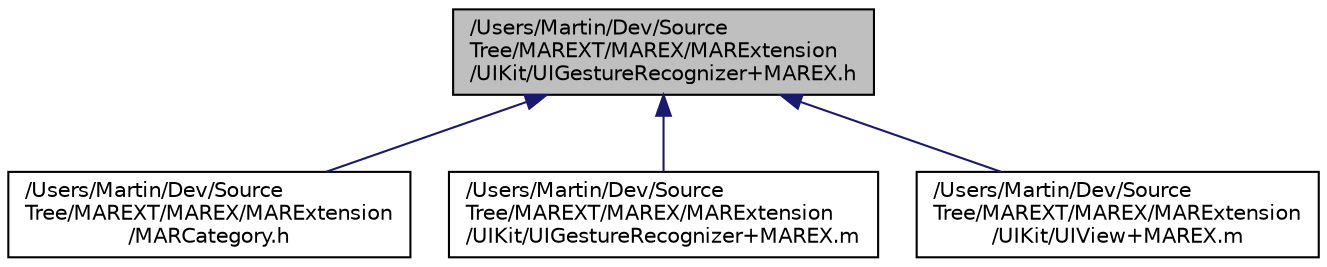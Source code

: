 digraph "/Users/Martin/Dev/SourceTree/MAREXT/MAREX/MARExtension/UIKit/UIGestureRecognizer+MAREX.h"
{
  edge [fontname="Helvetica",fontsize="10",labelfontname="Helvetica",labelfontsize="10"];
  node [fontname="Helvetica",fontsize="10",shape=record];
  Node2 [label="/Users/Martin/Dev/Source\lTree/MAREXT/MAREX/MARExtension\l/UIKit/UIGestureRecognizer+MAREX.h",height=0.2,width=0.4,color="black", fillcolor="grey75", style="filled", fontcolor="black"];
  Node2 -> Node3 [dir="back",color="midnightblue",fontsize="10",style="solid",fontname="Helvetica"];
  Node3 [label="/Users/Martin/Dev/Source\lTree/MAREXT/MAREX/MARExtension\l/MARCategory.h",height=0.2,width=0.4,color="black", fillcolor="white", style="filled",URL="$_m_a_r_category_8h.html"];
  Node2 -> Node4 [dir="back",color="midnightblue",fontsize="10",style="solid",fontname="Helvetica"];
  Node4 [label="/Users/Martin/Dev/Source\lTree/MAREXT/MAREX/MARExtension\l/UIKit/UIGestureRecognizer+MAREX.m",height=0.2,width=0.4,color="black", fillcolor="white", style="filled",URL="$_u_i_gesture_recognizer_09_m_a_r_e_x_8m.html"];
  Node2 -> Node5 [dir="back",color="midnightblue",fontsize="10",style="solid",fontname="Helvetica"];
  Node5 [label="/Users/Martin/Dev/Source\lTree/MAREXT/MAREX/MARExtension\l/UIKit/UIView+MAREX.m",height=0.2,width=0.4,color="black", fillcolor="white", style="filled",URL="$_u_i_view_09_m_a_r_e_x_8m.html"];
}
